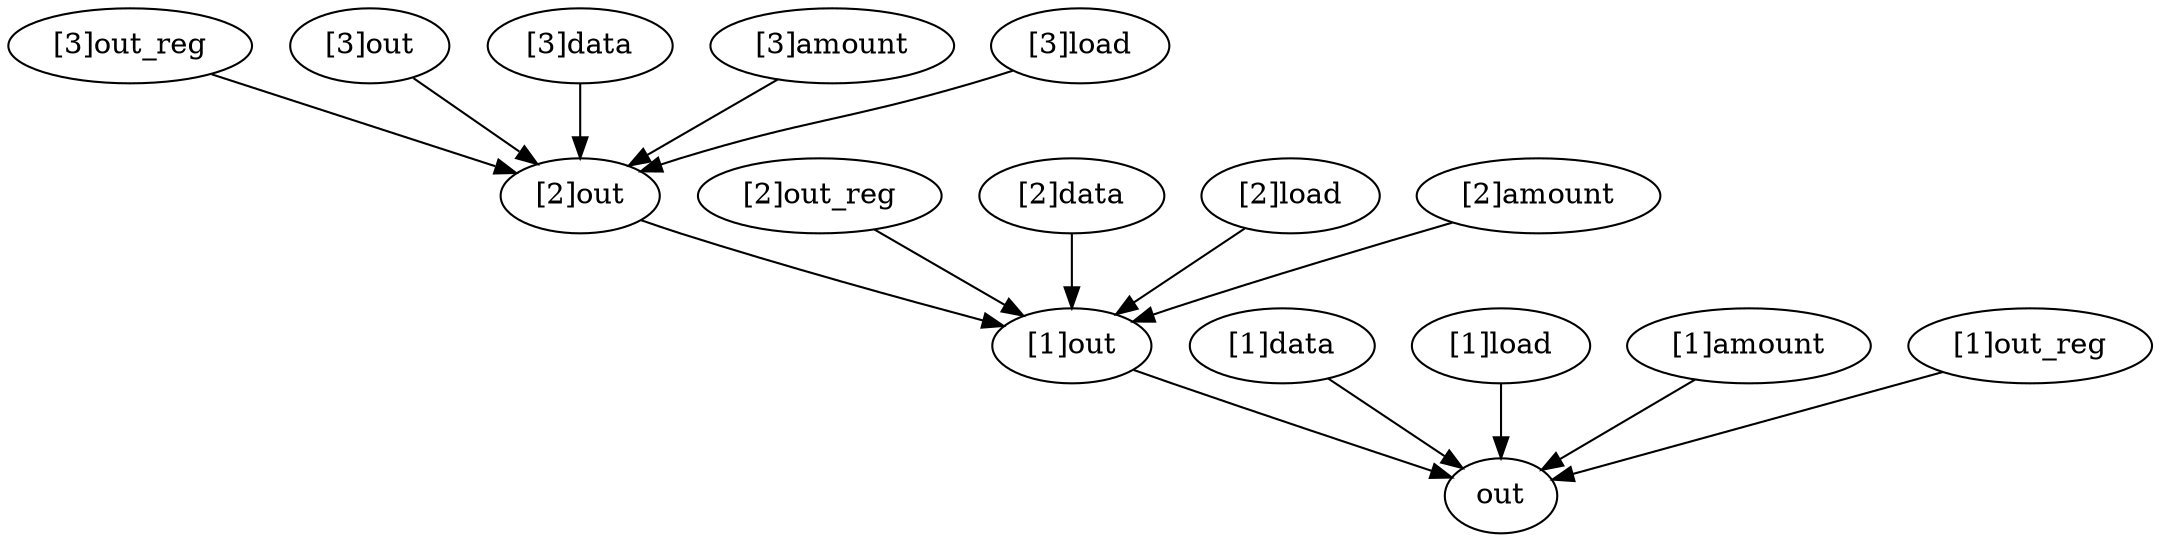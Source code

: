 strict digraph "" {
	"[3]out_reg"	[complexity=40,
		importance=1.9,
		rank=0.0475];
	"[2]out"	[complexity=30,
		importance=1.8,
		rank=0.06];
	"[3]out_reg" -> "[2]out";
	"[3]out"	[complexity=40,
		importance=2.4,
		rank=0.06];
	"[3]out" -> "[2]out";
	"[1]out"	[complexity=20,
		importance=1.2,
		rank=0.06];
	out	[complexity=10,
		importance=0.6,
		rank=0.06];
	"[1]out" -> out;
	"[2]out_reg"	[complexity=30,
		importance=1.3,
		rank=0.0433333333333];
	"[2]out_reg" -> "[1]out";
	"[2]data"	[complexity=30,
		importance=1.3,
		rank=0.0433333333333];
	"[2]data" -> "[1]out";
	"[3]data"	[complexity=40,
		importance=1.9,
		rank=0.0475];
	"[3]data" -> "[2]out";
	"[1]data"	[complexity=20,
		importance=0.7,
		rank=0.035];
	"[1]data" -> out;
	"[3]amount"	[complexity=40,
		importance=1.9,
		rank=0.0475];
	"[3]amount" -> "[2]out";
	"[3]load"	[complexity=40,
		importance=1.9,
		rank=0.0475];
	"[3]load" -> "[2]out";
	"[1]load"	[complexity=20,
		importance=0.7,
		rank=0.035];
	"[1]load" -> out;
	"[2]out" -> "[1]out";
	"[2]load"	[complexity=30,
		importance=1.3,
		rank=0.0433333333333];
	"[2]load" -> "[1]out";
	"[1]amount"	[complexity=20,
		importance=0.7,
		rank=0.035];
	"[1]amount" -> out;
	"[2]amount"	[complexity=30,
		importance=1.3,
		rank=0.0433333333333];
	"[2]amount" -> "[1]out";
	"[1]out_reg"	[complexity=20,
		importance=0.7,
		rank=0.035];
	"[1]out_reg" -> out;
}
